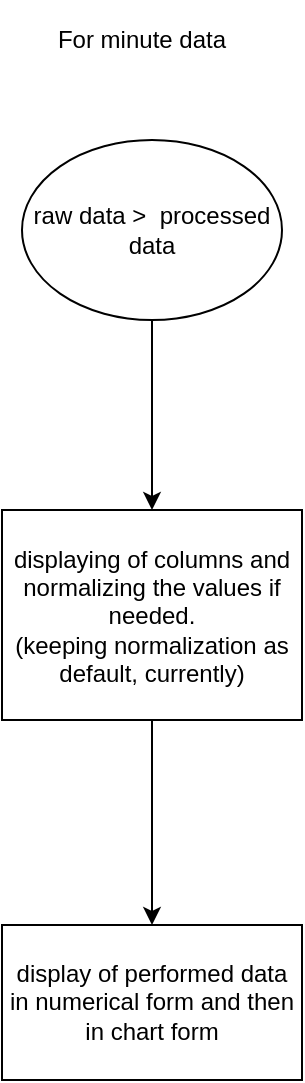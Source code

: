 <mxfile>
    <diagram id="c-vXrTHF5pBIaobFMtrc" name="Page-1">
        <mxGraphModel dx="746" dy="659" grid="1" gridSize="10" guides="1" tooltips="1" connect="1" arrows="1" fold="1" page="1" pageScale="1" pageWidth="850" pageHeight="1100" math="0" shadow="0">
            <root>
                <mxCell id="0"/>
                <mxCell id="1" parent="0"/>
                <mxCell id="2" value="For minute data" style="text;strokeColor=none;align=center;fillColor=none;html=1;verticalAlign=middle;whiteSpace=wrap;rounded=0;" vertex="1" parent="1">
                    <mxGeometry x="330" y="40" width="100" height="40" as="geometry"/>
                </mxCell>
                <mxCell id="5" value="" style="edgeStyle=none;html=1;" edge="1" parent="1" source="3" target="4">
                    <mxGeometry relative="1" as="geometry"/>
                </mxCell>
                <mxCell id="3" value="raw data &amp;gt;&amp;nbsp; processed data" style="ellipse;whiteSpace=wrap;html=1;" vertex="1" parent="1">
                    <mxGeometry x="320" y="110" width="130" height="90" as="geometry"/>
                </mxCell>
                <mxCell id="7" value="" style="edgeStyle=none;html=1;" edge="1" parent="1" source="4" target="6">
                    <mxGeometry relative="1" as="geometry"/>
                </mxCell>
                <mxCell id="4" value="displaying of columns and normalizing the values if needed.&lt;br&gt;(keeping normalization as default, currently)" style="whiteSpace=wrap;html=1;" vertex="1" parent="1">
                    <mxGeometry x="310" y="295" width="150" height="105" as="geometry"/>
                </mxCell>
                <mxCell id="6" value="display of performed data in numerical form and then in chart form" style="whiteSpace=wrap;html=1;" vertex="1" parent="1">
                    <mxGeometry x="310" y="502.5" width="150" height="77.5" as="geometry"/>
                </mxCell>
            </root>
        </mxGraphModel>
    </diagram>
</mxfile>